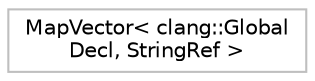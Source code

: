 digraph "Graphical Class Hierarchy"
{
 // LATEX_PDF_SIZE
  bgcolor="transparent";
  edge [fontname="Helvetica",fontsize="10",labelfontname="Helvetica",labelfontsize="10"];
  node [fontname="Helvetica",fontsize="10",shape=record];
  rankdir="LR";
  Node0 [label="MapVector\< clang::Global\lDecl, StringRef \>",height=0.2,width=0.4,color="grey75",tooltip=" "];
}
